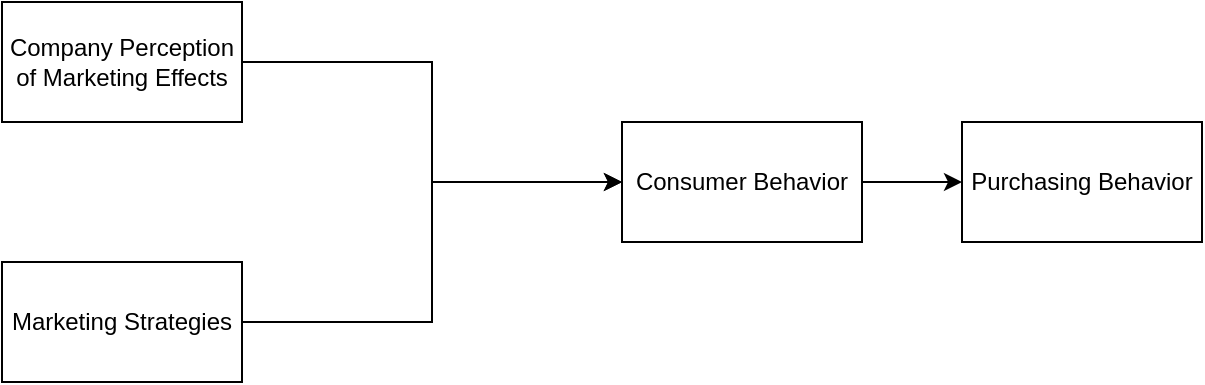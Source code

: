 <mxfile version="22.1.18" type="github">
  <diagram name="Page-1" id="1nGuXMW26l1K1cqTTkwk">
    <mxGraphModel dx="1434" dy="797" grid="1" gridSize="10" guides="1" tooltips="1" connect="1" arrows="1" fold="1" page="1" pageScale="1" pageWidth="850" pageHeight="1100" math="0" shadow="0">
      <root>
        <mxCell id="0" />
        <mxCell id="1" parent="0" />
        <mxCell id="jXaG_EuulDBZ0MYkyjh--7" style="edgeStyle=orthogonalEdgeStyle;rounded=0;orthogonalLoop=1;jettySize=auto;html=1;entryX=0;entryY=0.5;entryDx=0;entryDy=0;" edge="1" parent="1" source="jXaG_EuulDBZ0MYkyjh--1" target="jXaG_EuulDBZ0MYkyjh--2">
          <mxGeometry relative="1" as="geometry" />
        </mxCell>
        <mxCell id="jXaG_EuulDBZ0MYkyjh--1" value="Marketing Strategies" style="rounded=0;whiteSpace=wrap;html=1;" vertex="1" parent="1">
          <mxGeometry x="50" y="390" width="120" height="60" as="geometry" />
        </mxCell>
        <mxCell id="jXaG_EuulDBZ0MYkyjh--9" style="edgeStyle=orthogonalEdgeStyle;rounded=0;orthogonalLoop=1;jettySize=auto;html=1;entryX=0;entryY=0.5;entryDx=0;entryDy=0;" edge="1" parent="1" source="jXaG_EuulDBZ0MYkyjh--2" target="jXaG_EuulDBZ0MYkyjh--3">
          <mxGeometry relative="1" as="geometry" />
        </mxCell>
        <mxCell id="jXaG_EuulDBZ0MYkyjh--2" value="Consumer Behavior" style="rounded=0;whiteSpace=wrap;html=1;" vertex="1" parent="1">
          <mxGeometry x="360" y="320" width="120" height="60" as="geometry" />
        </mxCell>
        <mxCell id="jXaG_EuulDBZ0MYkyjh--3" value="Purchasing Behavior" style="rounded=0;whiteSpace=wrap;html=1;" vertex="1" parent="1">
          <mxGeometry x="530" y="320" width="120" height="60" as="geometry" />
        </mxCell>
        <mxCell id="jXaG_EuulDBZ0MYkyjh--12" style="edgeStyle=orthogonalEdgeStyle;rounded=0;orthogonalLoop=1;jettySize=auto;html=1;entryX=0;entryY=0.5;entryDx=0;entryDy=0;" edge="1" parent="1" source="jXaG_EuulDBZ0MYkyjh--5" target="jXaG_EuulDBZ0MYkyjh--2">
          <mxGeometry relative="1" as="geometry" />
        </mxCell>
        <mxCell id="jXaG_EuulDBZ0MYkyjh--5" value="Company Perception of Marketing Effects" style="rounded=0;whiteSpace=wrap;html=1;" vertex="1" parent="1">
          <mxGeometry x="50" y="260" width="120" height="60" as="geometry" />
        </mxCell>
      </root>
    </mxGraphModel>
  </diagram>
</mxfile>

